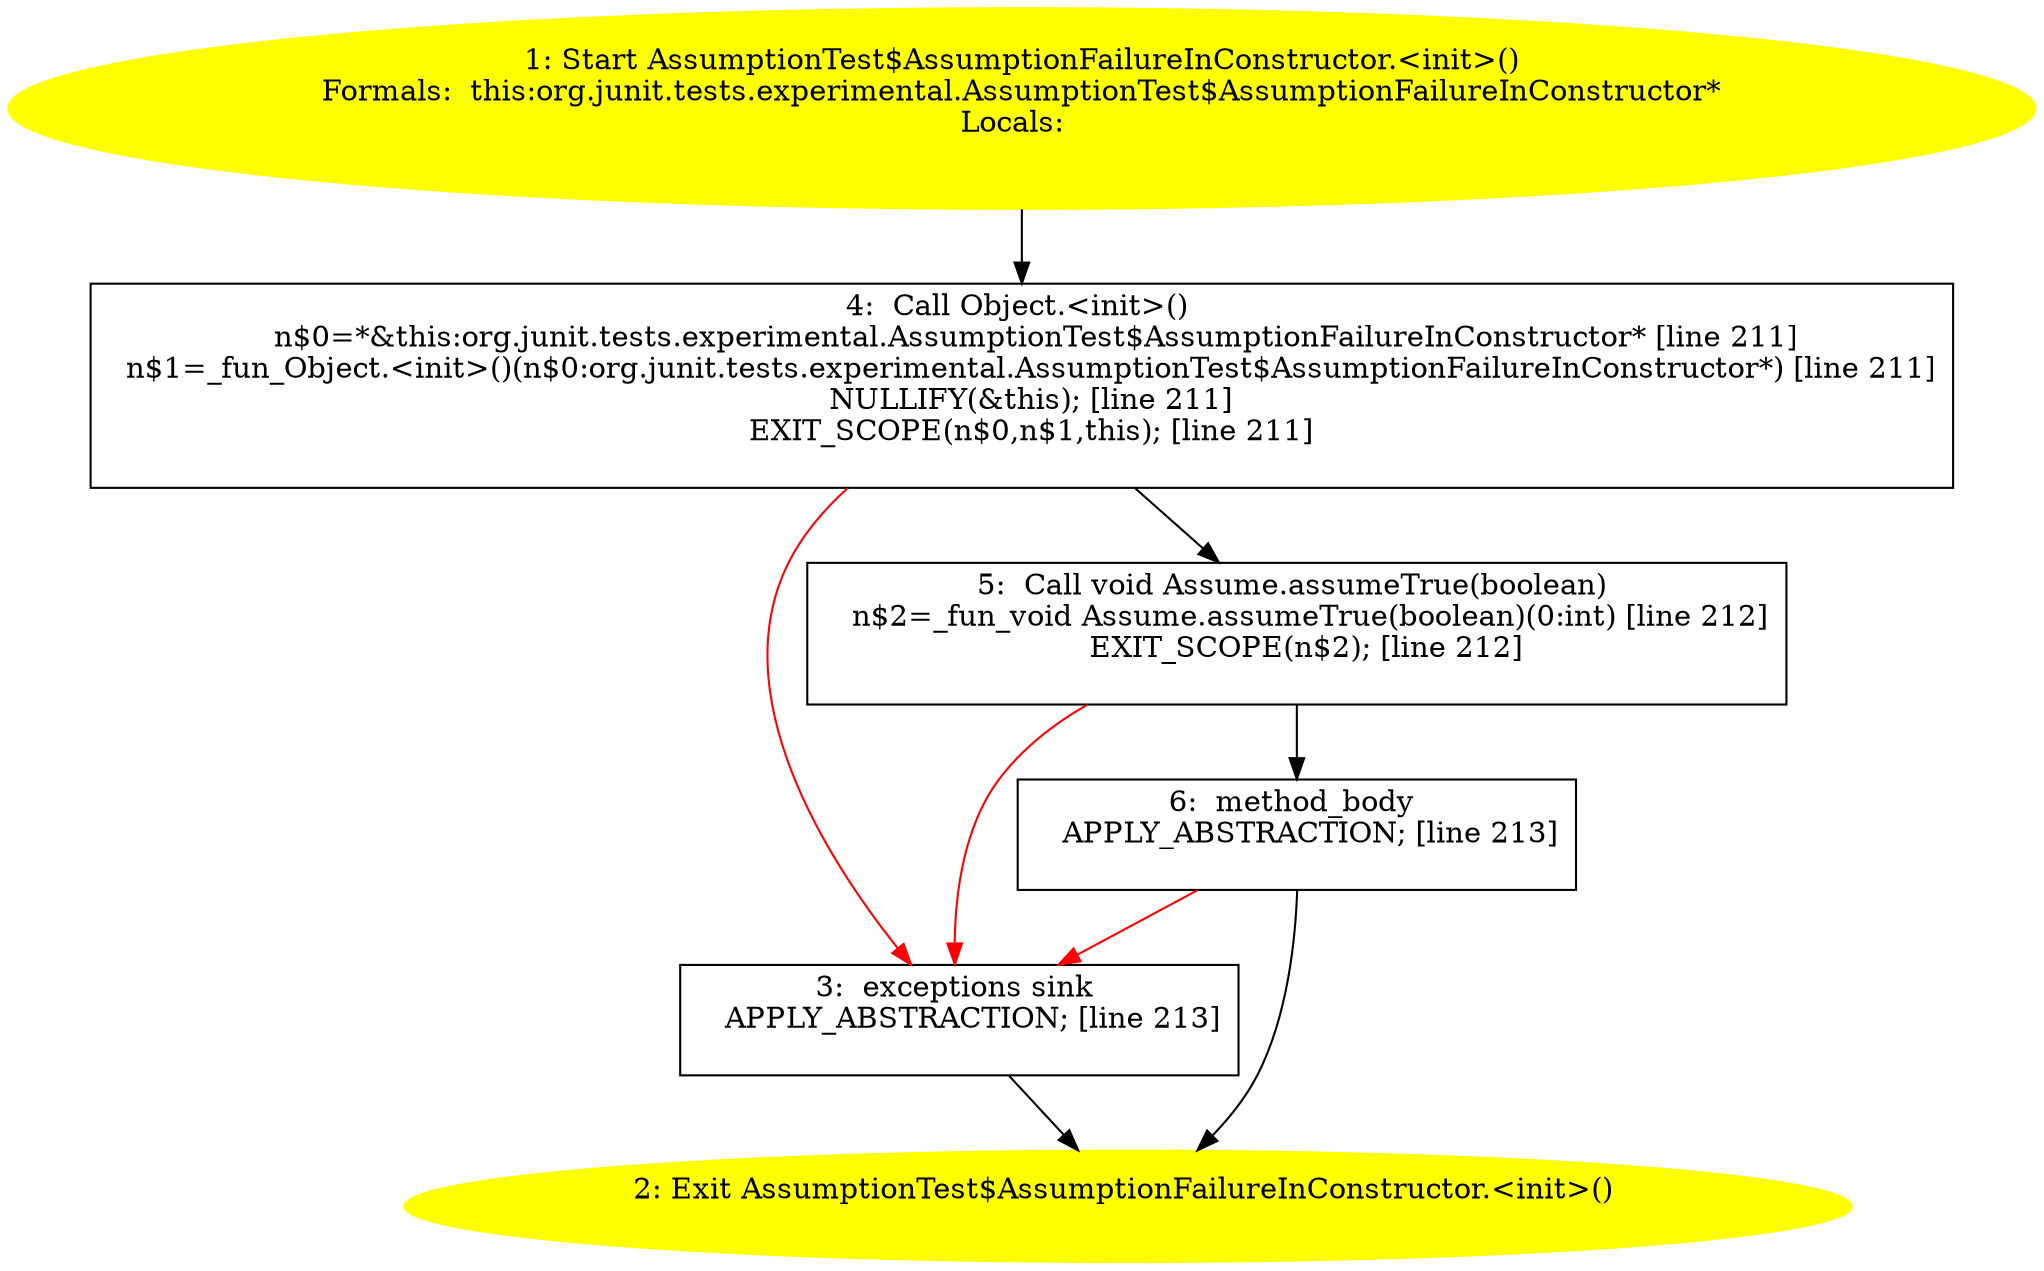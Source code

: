 /* @generated */
digraph cfg {
"org.junit.tests.experimental.AssumptionTest$AssumptionFailureInConstructor.<init>().8a8bbb5895627b2fe8ecfb3138e224a0_1" [label="1: Start AssumptionTest$AssumptionFailureInConstructor.<init>()\nFormals:  this:org.junit.tests.experimental.AssumptionTest$AssumptionFailureInConstructor*\nLocals:  \n  " color=yellow style=filled]
	

	 "org.junit.tests.experimental.AssumptionTest$AssumptionFailureInConstructor.<init>().8a8bbb5895627b2fe8ecfb3138e224a0_1" -> "org.junit.tests.experimental.AssumptionTest$AssumptionFailureInConstructor.<init>().8a8bbb5895627b2fe8ecfb3138e224a0_4" ;
"org.junit.tests.experimental.AssumptionTest$AssumptionFailureInConstructor.<init>().8a8bbb5895627b2fe8ecfb3138e224a0_2" [label="2: Exit AssumptionTest$AssumptionFailureInConstructor.<init>() \n  " color=yellow style=filled]
	

"org.junit.tests.experimental.AssumptionTest$AssumptionFailureInConstructor.<init>().8a8bbb5895627b2fe8ecfb3138e224a0_3" [label="3:  exceptions sink \n   APPLY_ABSTRACTION; [line 213]\n " shape="box"]
	

	 "org.junit.tests.experimental.AssumptionTest$AssumptionFailureInConstructor.<init>().8a8bbb5895627b2fe8ecfb3138e224a0_3" -> "org.junit.tests.experimental.AssumptionTest$AssumptionFailureInConstructor.<init>().8a8bbb5895627b2fe8ecfb3138e224a0_2" ;
"org.junit.tests.experimental.AssumptionTest$AssumptionFailureInConstructor.<init>().8a8bbb5895627b2fe8ecfb3138e224a0_4" [label="4:  Call Object.<init>() \n   n$0=*&this:org.junit.tests.experimental.AssumptionTest$AssumptionFailureInConstructor* [line 211]\n  n$1=_fun_Object.<init>()(n$0:org.junit.tests.experimental.AssumptionTest$AssumptionFailureInConstructor*) [line 211]\n  NULLIFY(&this); [line 211]\n  EXIT_SCOPE(n$0,n$1,this); [line 211]\n " shape="box"]
	

	 "org.junit.tests.experimental.AssumptionTest$AssumptionFailureInConstructor.<init>().8a8bbb5895627b2fe8ecfb3138e224a0_4" -> "org.junit.tests.experimental.AssumptionTest$AssumptionFailureInConstructor.<init>().8a8bbb5895627b2fe8ecfb3138e224a0_5" ;
	 "org.junit.tests.experimental.AssumptionTest$AssumptionFailureInConstructor.<init>().8a8bbb5895627b2fe8ecfb3138e224a0_4" -> "org.junit.tests.experimental.AssumptionTest$AssumptionFailureInConstructor.<init>().8a8bbb5895627b2fe8ecfb3138e224a0_3" [color="red" ];
"org.junit.tests.experimental.AssumptionTest$AssumptionFailureInConstructor.<init>().8a8bbb5895627b2fe8ecfb3138e224a0_5" [label="5:  Call void Assume.assumeTrue(boolean) \n   n$2=_fun_void Assume.assumeTrue(boolean)(0:int) [line 212]\n  EXIT_SCOPE(n$2); [line 212]\n " shape="box"]
	

	 "org.junit.tests.experimental.AssumptionTest$AssumptionFailureInConstructor.<init>().8a8bbb5895627b2fe8ecfb3138e224a0_5" -> "org.junit.tests.experimental.AssumptionTest$AssumptionFailureInConstructor.<init>().8a8bbb5895627b2fe8ecfb3138e224a0_6" ;
	 "org.junit.tests.experimental.AssumptionTest$AssumptionFailureInConstructor.<init>().8a8bbb5895627b2fe8ecfb3138e224a0_5" -> "org.junit.tests.experimental.AssumptionTest$AssumptionFailureInConstructor.<init>().8a8bbb5895627b2fe8ecfb3138e224a0_3" [color="red" ];
"org.junit.tests.experimental.AssumptionTest$AssumptionFailureInConstructor.<init>().8a8bbb5895627b2fe8ecfb3138e224a0_6" [label="6:  method_body \n   APPLY_ABSTRACTION; [line 213]\n " shape="box"]
	

	 "org.junit.tests.experimental.AssumptionTest$AssumptionFailureInConstructor.<init>().8a8bbb5895627b2fe8ecfb3138e224a0_6" -> "org.junit.tests.experimental.AssumptionTest$AssumptionFailureInConstructor.<init>().8a8bbb5895627b2fe8ecfb3138e224a0_2" ;
	 "org.junit.tests.experimental.AssumptionTest$AssumptionFailureInConstructor.<init>().8a8bbb5895627b2fe8ecfb3138e224a0_6" -> "org.junit.tests.experimental.AssumptionTest$AssumptionFailureInConstructor.<init>().8a8bbb5895627b2fe8ecfb3138e224a0_3" [color="red" ];
}

